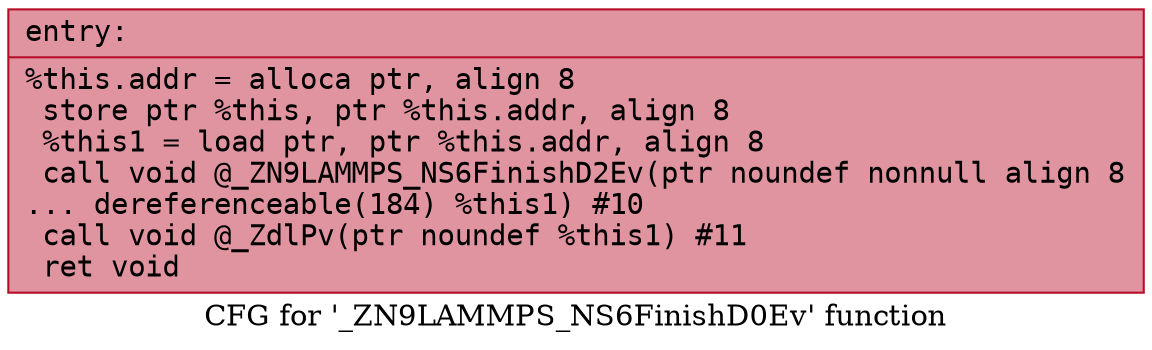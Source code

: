 digraph "CFG for '_ZN9LAMMPS_NS6FinishD0Ev' function" {
	label="CFG for '_ZN9LAMMPS_NS6FinishD0Ev' function";

	Node0x55e52284cae0 [shape=record,color="#b70d28ff", style=filled, fillcolor="#b70d2870" fontname="Courier",label="{entry:\l|  %this.addr = alloca ptr, align 8\l  store ptr %this, ptr %this.addr, align 8\l  %this1 = load ptr, ptr %this.addr, align 8\l  call void @_ZN9LAMMPS_NS6FinishD2Ev(ptr noundef nonnull align 8\l... dereferenceable(184) %this1) #10\l  call void @_ZdlPv(ptr noundef %this1) #11\l  ret void\l}"];
}
